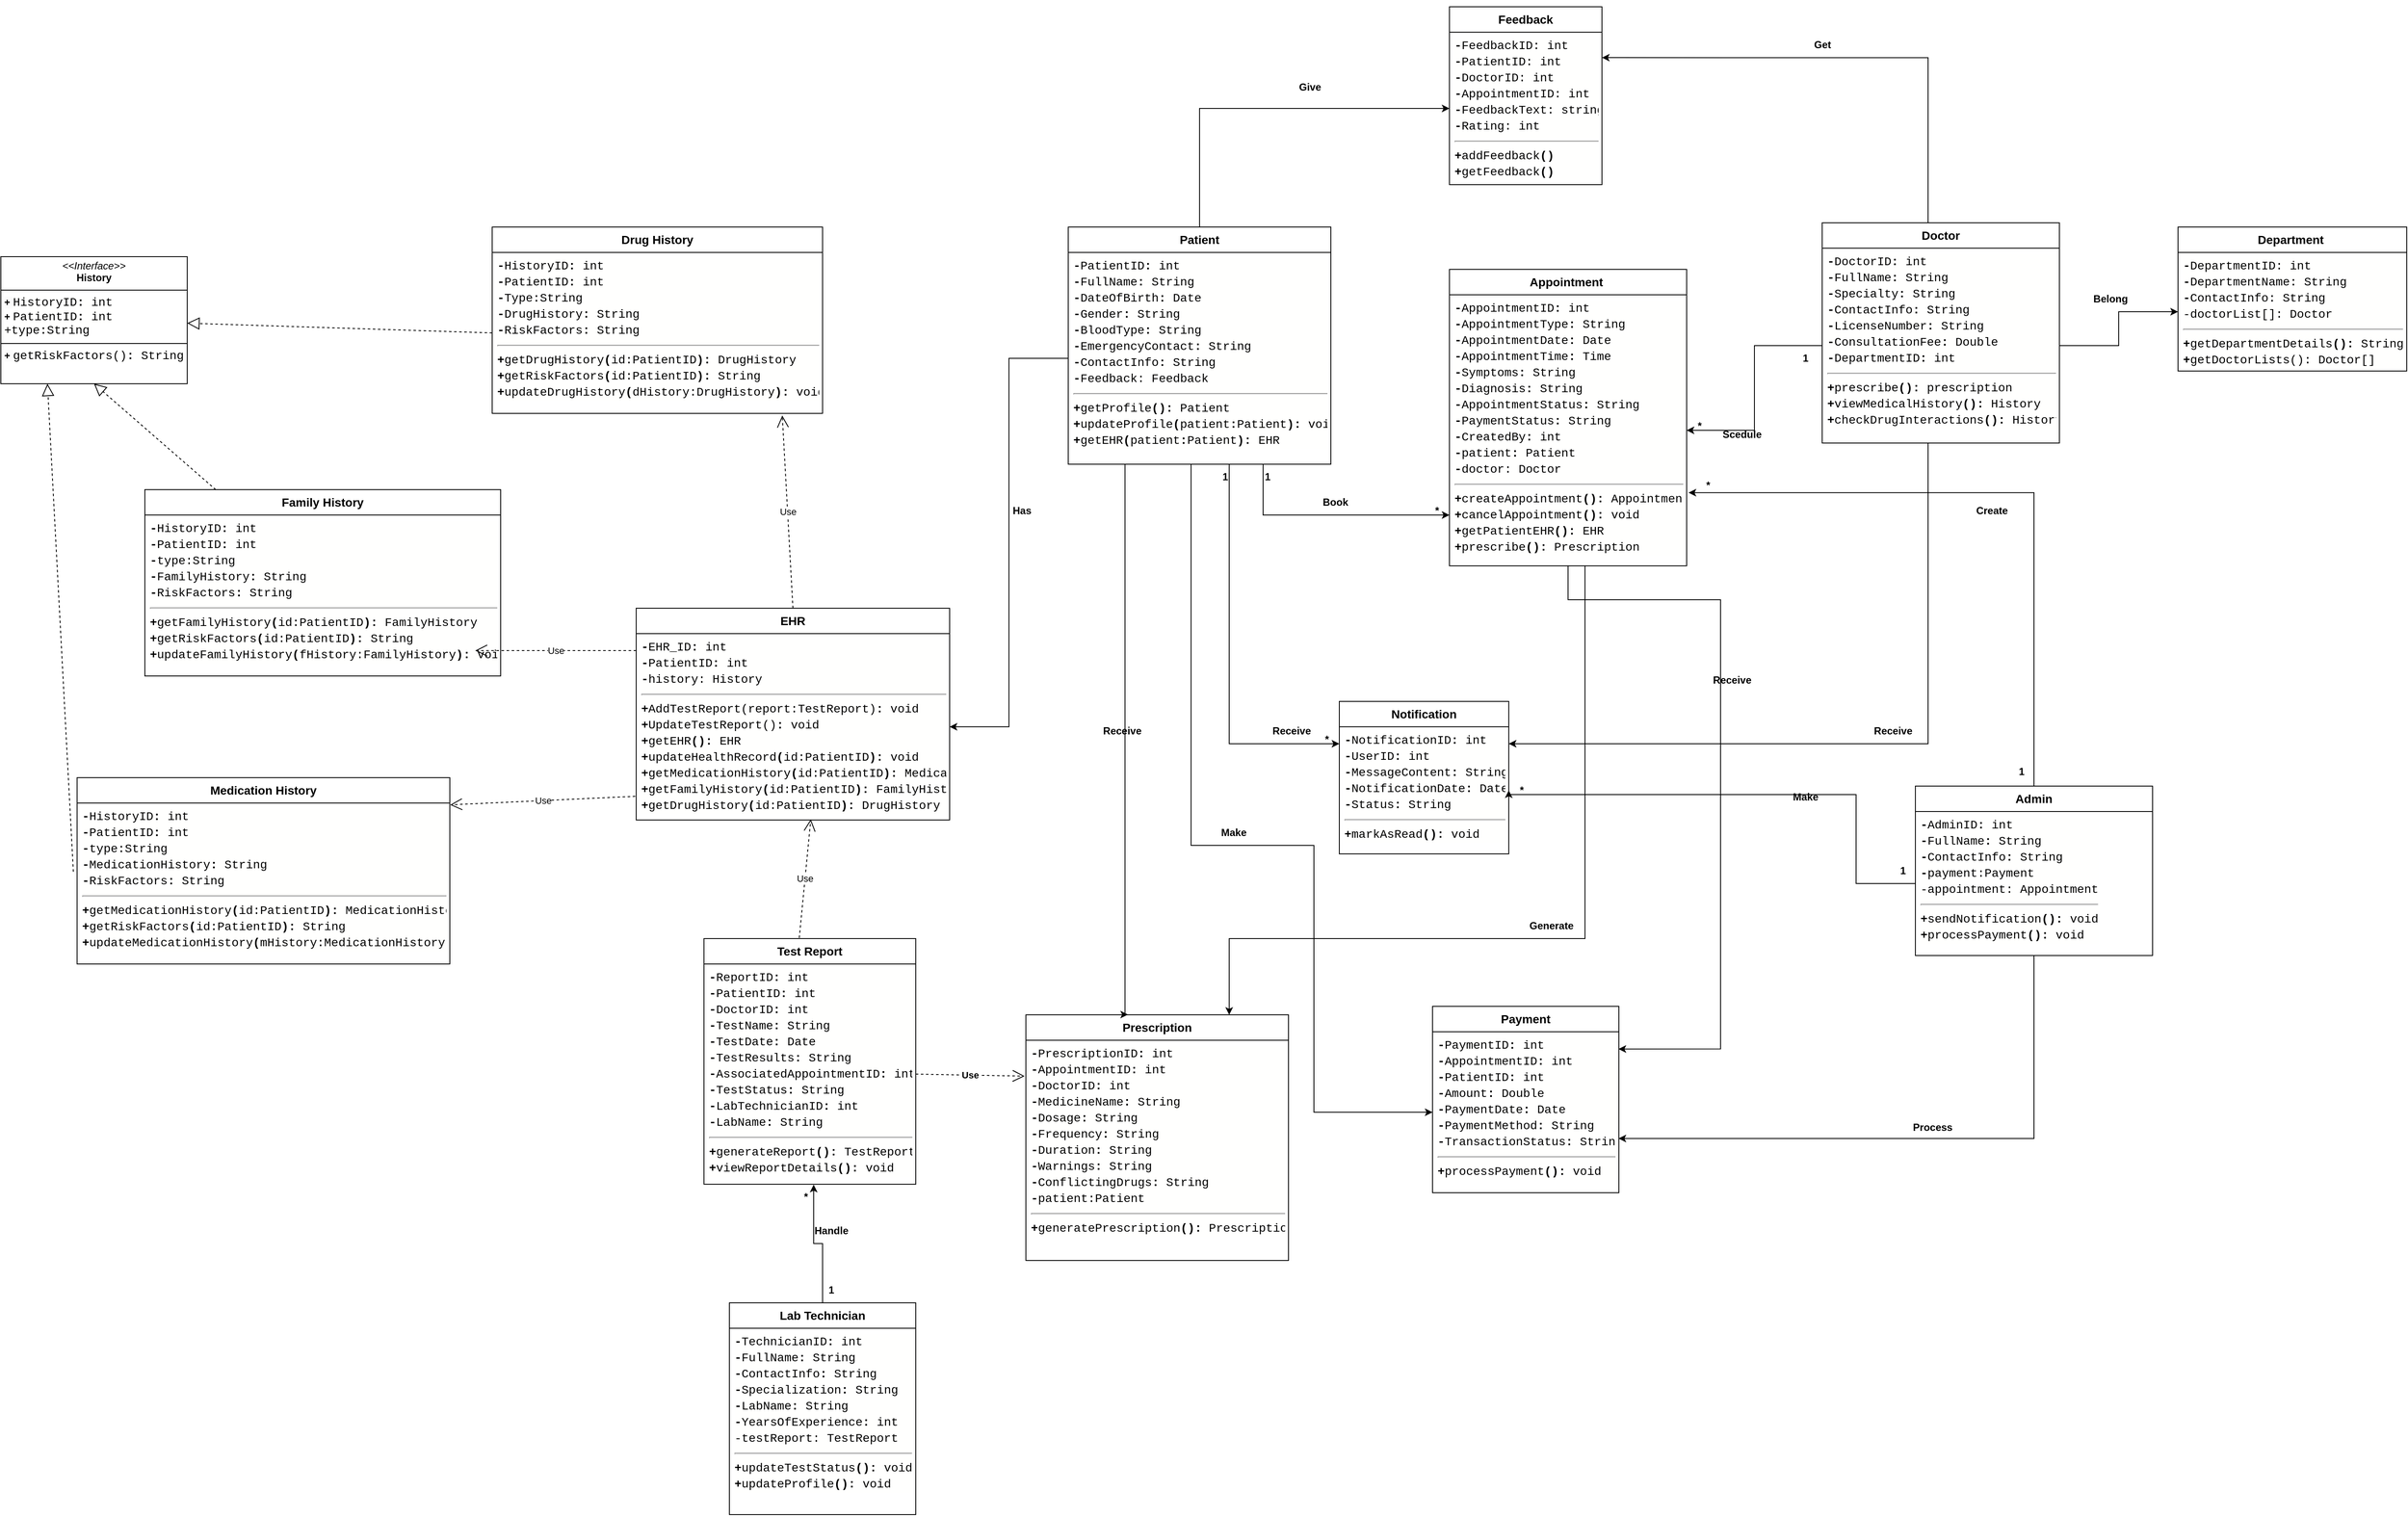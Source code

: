 <mxfile version="25.0.1">
  <diagram id="C5RBs43oDa-KdzZeNtuy" name="Page-1">
    <mxGraphModel dx="4350" dy="574" grid="1" gridSize="10" guides="1" tooltips="1" connect="1" arrows="1" fold="1" page="1" pageScale="1" pageWidth="3300" pageHeight="4681" math="0" shadow="0">
      <root>
        <mxCell id="WIyWlLk6GJQsqaUBKTNV-0" />
        <mxCell id="WIyWlLk6GJQsqaUBKTNV-1" parent="WIyWlLk6GJQsqaUBKTNV-0" />
        <mxCell id="3bDkZ6XuROaeYBq_H3r6-121" style="edgeStyle=orthogonalEdgeStyle;rounded=0;orthogonalLoop=1;jettySize=auto;html=1;" parent="WIyWlLk6GJQsqaUBKTNV-1" source="3bDkZ6XuROaeYBq_H3r6-7" target="3bDkZ6XuROaeYBq_H3r6-32" edge="1">
          <mxGeometry relative="1" as="geometry">
            <Array as="points">
              <mxPoint x="1645" y="1170" />
            </Array>
          </mxGeometry>
        </mxCell>
        <mxCell id="3bDkZ6XuROaeYBq_H3r6-7" value="&lt;h3&gt;Doctor&lt;/h3&gt;" style="swimlane;fontStyle=0;childLayout=stackLayout;horizontal=1;startSize=30;horizontalStack=0;resizeParent=1;resizeParentMax=0;resizeLast=0;collapsible=1;marginBottom=0;whiteSpace=wrap;html=1;" parent="WIyWlLk6GJQsqaUBKTNV-1" vertex="1">
          <mxGeometry x="1520" y="555" width="280" height="260" as="geometry" />
        </mxCell>
        <mxCell id="3bDkZ6XuROaeYBq_H3r6-10" value="&lt;div style=&quot;background-color: rgb(255, 255, 254); font-family: Consolas, &amp;quot;Courier New&amp;quot;, monospace; font-size: 14px; line-height: 19px; white-space: pre;&quot;&gt;&lt;div style=&quot;line-height: 19px;&quot;&gt;&lt;div style=&quot;line-height: 19px;&quot;&gt;&lt;div&gt;&lt;span style=&quot;font-weight: bold;&quot;&gt;-&lt;/span&gt;DoctorID&lt;span style=&quot;font-weight: bold;&quot;&gt;:&lt;/span&gt; int&lt;/div&gt;&lt;div&gt;&lt;span style=&quot;font-weight: bold;&quot;&gt;-&lt;/span&gt;FullName&lt;span style=&quot;font-weight: bold;&quot;&gt;:&lt;/span&gt; String&lt;/div&gt;&lt;div&gt;&lt;span style=&quot;font-weight: bold;&quot;&gt;-&lt;/span&gt;Specialty&lt;span style=&quot;font-weight: bold;&quot;&gt;:&lt;/span&gt; String&lt;/div&gt;&lt;div&gt;&lt;span style=&quot;font-weight: bold;&quot;&gt;-&lt;/span&gt;ContactInfo&lt;span style=&quot;font-weight: bold;&quot;&gt;:&lt;/span&gt; String&lt;/div&gt;&lt;div&gt;&lt;span style=&quot;font-weight: bold;&quot;&gt;-&lt;/span&gt;LicenseNumber&lt;span style=&quot;font-weight: bold;&quot;&gt;:&lt;/span&gt; String&lt;/div&gt;&lt;div&gt;&lt;span style=&quot;font-weight: bold;&quot;&gt;-&lt;/span&gt;ConsultationFee&lt;span style=&quot;font-weight: bold;&quot;&gt;:&lt;/span&gt; Double&lt;/div&gt;&lt;div&gt;&lt;span style=&quot;font-weight: bold;&quot;&gt;-&lt;/span&gt;DepartmentID&lt;span style=&quot;font-weight: bold;&quot;&gt;:&lt;/span&gt; int&lt;/div&gt;&lt;hr&gt;&lt;div&gt;&lt;span style=&quot;font-weight: bold;&quot;&gt;+&lt;/span&gt;prescribe&lt;span style=&quot;font-weight: bold;&quot;&gt;():&lt;/span&gt; prescription&lt;/div&gt;&lt;div&gt;&lt;span style=&quot;font-weight: bold;&quot;&gt;+&lt;/span&gt;viewMedicalHistory&lt;span style=&quot;font-weight: bold;&quot;&gt;():&lt;/span&gt; History&lt;/div&gt;&lt;div&gt;&lt;span style=&quot;font-weight: bold;&quot;&gt;+&lt;/span&gt;checkDrugInteractions&lt;span style=&quot;font-weight: bold;&quot;&gt;():&lt;/span&gt; History&lt;/div&gt;&lt;/div&gt;&lt;/div&gt;&lt;/div&gt;" style="text;strokeColor=none;fillColor=none;align=left;verticalAlign=top;spacingLeft=4;spacingRight=4;overflow=hidden;points=[[0,0.5],[1,0.5]];portConstraint=eastwest;rotatable=0;whiteSpace=wrap;html=1;" parent="3bDkZ6XuROaeYBq_H3r6-7" vertex="1">
          <mxGeometry y="30" width="280" height="230" as="geometry" />
        </mxCell>
        <mxCell id="3bDkZ6XuROaeYBq_H3r6-58" style="edgeStyle=orthogonalEdgeStyle;rounded=0;orthogonalLoop=1;jettySize=auto;html=1;" parent="WIyWlLk6GJQsqaUBKTNV-1" source="3bDkZ6XuROaeYBq_H3r6-19" target="3bDkZ6XuROaeYBq_H3r6-22" edge="1">
          <mxGeometry relative="1" as="geometry">
            <Array as="points">
              <mxPoint x="860" y="900" />
            </Array>
          </mxGeometry>
        </mxCell>
        <mxCell id="3bDkZ6XuROaeYBq_H3r6-73" style="edgeStyle=orthogonalEdgeStyle;rounded=0;orthogonalLoop=1;jettySize=auto;html=1;" parent="WIyWlLk6GJQsqaUBKTNV-1" source="3bDkZ6XuROaeYBq_H3r6-19" target="3bDkZ6XuROaeYBq_H3r6-32" edge="1">
          <mxGeometry relative="1" as="geometry">
            <Array as="points">
              <mxPoint x="820" y="1170" />
            </Array>
          </mxGeometry>
        </mxCell>
        <mxCell id="3bDkZ6XuROaeYBq_H3r6-77" style="edgeStyle=orthogonalEdgeStyle;rounded=0;orthogonalLoop=1;jettySize=auto;html=1;entryX=0;entryY=0.5;entryDx=0;entryDy=0;" parent="WIyWlLk6GJQsqaUBKTNV-1" source="3bDkZ6XuROaeYBq_H3r6-19" target="3bDkZ6XuROaeYBq_H3r6-43" edge="1">
          <mxGeometry relative="1" as="geometry">
            <Array as="points">
              <mxPoint x="775" y="1290" />
              <mxPoint x="920" y="1290" />
              <mxPoint x="920" y="1605" />
            </Array>
          </mxGeometry>
        </mxCell>
        <mxCell id="3bDkZ6XuROaeYBq_H3r6-129" style="edgeStyle=orthogonalEdgeStyle;rounded=0;orthogonalLoop=1;jettySize=auto;html=1;" parent="WIyWlLk6GJQsqaUBKTNV-1" source="3bDkZ6XuROaeYBq_H3r6-19" target="3bDkZ6XuROaeYBq_H3r6-34" edge="1">
          <mxGeometry relative="1" as="geometry" />
        </mxCell>
        <mxCell id="3bDkZ6XuROaeYBq_H3r6-19" value="&lt;h3&gt;Patient&lt;/h3&gt;" style="swimlane;fontStyle=0;childLayout=stackLayout;horizontal=1;startSize=30;horizontalStack=0;resizeParent=1;resizeParentMax=0;resizeLast=0;collapsible=1;marginBottom=0;whiteSpace=wrap;html=1;" parent="WIyWlLk6GJQsqaUBKTNV-1" vertex="1">
          <mxGeometry x="630" y="560" width="310" height="280" as="geometry" />
        </mxCell>
        <mxCell id="3bDkZ6XuROaeYBq_H3r6-20" value="&lt;div style=&quot;background-color: rgb(255, 255, 254); font-family: Consolas, &amp;quot;Courier New&amp;quot;, monospace; font-size: 14px; line-height: 19px; white-space: pre;&quot;&gt;&lt;div style=&quot;line-height: 19px;&quot;&gt;&lt;div style=&quot;line-height: 19px;&quot;&gt;&lt;div style=&quot;line-height: 19px;&quot;&gt;&lt;div&gt;&lt;span style=&quot;font-weight: bold;&quot;&gt;-&lt;/span&gt;PatientID&lt;span style=&quot;font-weight: bold;&quot;&gt;:&lt;/span&gt; int&lt;/div&gt;&lt;div&gt;&lt;span style=&quot;font-weight: bold;&quot;&gt;-&lt;/span&gt;FullName&lt;span style=&quot;font-weight: bold;&quot;&gt;:&lt;/span&gt; String&lt;/div&gt;&lt;div&gt;&lt;span style=&quot;font-weight: bold;&quot;&gt;-&lt;/span&gt;DateOfBirth&lt;span style=&quot;font-weight: bold;&quot;&gt;:&lt;/span&gt; Date&lt;/div&gt;&lt;div&gt;&lt;span style=&quot;font-weight: bold;&quot;&gt;-&lt;/span&gt;Gender&lt;span style=&quot;font-weight: bold;&quot;&gt;:&lt;/span&gt; String&lt;/div&gt;&lt;div&gt;&lt;span style=&quot;font-weight: bold;&quot;&gt;-&lt;/span&gt;BloodType&lt;span style=&quot;font-weight: bold;&quot;&gt;:&lt;/span&gt; String&lt;/div&gt;&lt;div&gt;&lt;span style=&quot;font-weight: bold;&quot;&gt;-&lt;/span&gt;EmergencyContact&lt;span style=&quot;font-weight: bold;&quot;&gt;:&lt;/span&gt; String&lt;/div&gt;&lt;div&gt;&lt;span style=&quot;font-weight: bold;&quot;&gt;-&lt;/span&gt;ContactInfo&lt;span style=&quot;font-weight: bold;&quot;&gt;:&lt;/span&gt; String&lt;/div&gt;&lt;div&gt;&lt;b&gt;-&lt;/b&gt;Feedback: Feedback&lt;/div&gt;&lt;hr&gt;&lt;div&gt;&lt;span style=&quot;font-weight: bold;&quot;&gt;+&lt;/span&gt;getProfile&lt;span style=&quot;font-weight: bold;&quot;&gt;():&lt;/span&gt; Patient&lt;/div&gt;&lt;div&gt;&lt;span style=&quot;font-weight: bold;&quot;&gt;+&lt;/span&gt;updateProfile&lt;span style=&quot;font-weight: bold;&quot;&gt;(&lt;/span&gt;patient&lt;span style=&quot;font-weight: bold;&quot;&gt;:&lt;/span&gt;Patient&lt;span style=&quot;font-weight: bold;&quot;&gt;):&lt;/span&gt; void&lt;/div&gt;&lt;div&gt;&lt;span style=&quot;font-weight: bold;&quot;&gt;+&lt;/span&gt;getEHR&lt;span style=&quot;font-weight: bold;&quot;&gt;(&lt;/span&gt;patient&lt;span style=&quot;font-weight: bold;&quot;&gt;:&lt;/span&gt;Patient&lt;span style=&quot;font-weight: bold;&quot;&gt;):&lt;/span&gt; EHR&lt;/div&gt;&lt;/div&gt;&lt;/div&gt;&lt;/div&gt;&lt;/div&gt;" style="text;strokeColor=none;fillColor=none;align=left;verticalAlign=top;spacingLeft=4;spacingRight=4;overflow=hidden;points=[[0,0.5],[1,0.5]];portConstraint=eastwest;rotatable=0;whiteSpace=wrap;html=1;" parent="3bDkZ6XuROaeYBq_H3r6-19" vertex="1">
          <mxGeometry y="30" width="310" height="250" as="geometry" />
        </mxCell>
        <mxCell id="3bDkZ6XuROaeYBq_H3r6-131" style="edgeStyle=orthogonalEdgeStyle;rounded=0;orthogonalLoop=1;jettySize=auto;html=1;" parent="WIyWlLk6GJQsqaUBKTNV-1" source="3bDkZ6XuROaeYBq_H3r6-21" target="3bDkZ6XuROaeYBq_H3r6-23" edge="1">
          <mxGeometry relative="1" as="geometry">
            <Array as="points">
              <mxPoint x="1240" y="1400" />
              <mxPoint x="820" y="1400" />
            </Array>
          </mxGeometry>
        </mxCell>
        <mxCell id="3bDkZ6XuROaeYBq_H3r6-135" style="edgeStyle=orthogonalEdgeStyle;rounded=0;orthogonalLoop=1;jettySize=auto;html=1;entryX=0.998;entryY=0.107;entryDx=0;entryDy=0;entryPerimeter=0;" parent="WIyWlLk6GJQsqaUBKTNV-1" source="3bDkZ6XuROaeYBq_H3r6-21" target="3bDkZ6XuROaeYBq_H3r6-43" edge="1">
          <mxGeometry relative="1" as="geometry">
            <mxPoint x="1300" y="1520" as="targetPoint" />
            <Array as="points">
              <mxPoint x="1400" y="1000" />
              <mxPoint x="1400" y="1530" />
            </Array>
          </mxGeometry>
        </mxCell>
        <mxCell id="3bDkZ6XuROaeYBq_H3r6-21" value="&lt;h3&gt;Appointment&amp;nbsp;&lt;/h3&gt;" style="swimlane;fontStyle=0;childLayout=stackLayout;horizontal=1;startSize=30;horizontalStack=0;resizeParent=1;resizeParentMax=0;resizeLast=0;collapsible=1;marginBottom=0;whiteSpace=wrap;html=1;" parent="WIyWlLk6GJQsqaUBKTNV-1" vertex="1">
          <mxGeometry x="1080" y="610" width="280" height="350" as="geometry" />
        </mxCell>
        <mxCell id="3bDkZ6XuROaeYBq_H3r6-22" value="&lt;div style=&quot;background-color: rgb(255, 255, 254); font-family: Consolas, &amp;quot;Courier New&amp;quot;, monospace; font-size: 14px; line-height: 19px; white-space: pre;&quot;&gt;&lt;div style=&quot;line-height: 19px;&quot;&gt;&lt;div style=&quot;line-height: 19px;&quot;&gt;&lt;div style=&quot;line-height: 19px;&quot;&gt;&lt;div&gt;&lt;span style=&quot;font-weight: bold;&quot;&gt;-&lt;/span&gt;AppointmentID&lt;span style=&quot;font-weight: bold;&quot;&gt;:&lt;/span&gt; int&lt;/div&gt;&lt;div&gt;&lt;span style=&quot;font-weight: bold;&quot;&gt;-&lt;/span&gt;AppointmentType&lt;span style=&quot;font-weight: bold;&quot;&gt;:&lt;/span&gt; String&lt;/div&gt;&lt;div&gt;&lt;span style=&quot;font-weight: bold;&quot;&gt;-&lt;/span&gt;AppointmentDate&lt;span style=&quot;font-weight: bold;&quot;&gt;:&lt;/span&gt; Date&lt;/div&gt;&lt;div&gt;&lt;span style=&quot;font-weight: bold;&quot;&gt;-&lt;/span&gt;AppointmentTime&lt;span style=&quot;font-weight: bold;&quot;&gt;:&lt;/span&gt; Time&lt;/div&gt;&lt;div&gt;&lt;span style=&quot;font-weight: bold;&quot;&gt;-&lt;/span&gt;Symptoms&lt;span style=&quot;font-weight: bold;&quot;&gt;:&lt;/span&gt; String&lt;/div&gt;&lt;div&gt;&lt;span style=&quot;font-weight: bold;&quot;&gt;-&lt;/span&gt;Diagnosis&lt;span style=&quot;font-weight: bold;&quot;&gt;:&lt;/span&gt; String&lt;/div&gt;&lt;div&gt;&lt;span style=&quot;font-weight: bold;&quot;&gt;-&lt;/span&gt;AppointmentStatus&lt;span style=&quot;font-weight: bold;&quot;&gt;:&lt;/span&gt; String&lt;/div&gt;&lt;div&gt;&lt;span style=&quot;font-weight: bold;&quot;&gt;-&lt;/span&gt;PaymentStatus&lt;span style=&quot;font-weight: bold;&quot;&gt;:&lt;/span&gt; String&lt;/div&gt;&lt;div&gt;&lt;span style=&quot;font-weight: bold;&quot;&gt;-&lt;/span&gt;CreatedBy&lt;span style=&quot;font-weight: bold;&quot;&gt;:&lt;/span&gt; int&lt;/div&gt;&lt;div&gt;&lt;span style=&quot;font-weight: bold;&quot;&gt;-&lt;/span&gt;patient&lt;span style=&quot;font-weight: bold;&quot;&gt;: &lt;/span&gt;Patient&lt;/div&gt;&lt;div&gt;&lt;b&gt;-&lt;/b&gt;doctor: Doctor&lt;/div&gt;&lt;hr&gt;&lt;div&gt;&lt;span style=&quot;font-weight: bold;&quot;&gt;+&lt;/span&gt;createAppointment&lt;span style=&quot;font-weight: bold;&quot;&gt;():&lt;/span&gt; Appointment&lt;/div&gt;&lt;div&gt;&lt;span style=&quot;font-weight: bold;&quot;&gt;+&lt;/span&gt;cancelAppointment&lt;span style=&quot;font-weight: bold;&quot;&gt;():&lt;/span&gt; void&lt;/div&gt;&lt;div&gt;&lt;span style=&quot;font-weight: bold;&quot;&gt;+&lt;/span&gt;getPatientEHR&lt;span style=&quot;font-weight: bold;&quot;&gt;():&lt;/span&gt; EHR&lt;/div&gt;&lt;div&gt;&lt;span style=&quot;font-weight: bold;&quot;&gt;+&lt;/span&gt;prescribe&lt;span style=&quot;font-weight: bold;&quot;&gt;():&lt;/span&gt; Prescription &lt;/div&gt;&lt;/div&gt;&lt;/div&gt;&lt;/div&gt;&lt;/div&gt;" style="text;strokeColor=none;fillColor=none;align=left;verticalAlign=top;spacingLeft=4;spacingRight=4;overflow=hidden;points=[[0,0.5],[1,0.5]];portConstraint=eastwest;rotatable=0;whiteSpace=wrap;html=1;" parent="3bDkZ6XuROaeYBq_H3r6-21" vertex="1">
          <mxGeometry y="30" width="280" height="320" as="geometry" />
        </mxCell>
        <mxCell id="3bDkZ6XuROaeYBq_H3r6-23" value="&lt;h3&gt;&lt;b&gt;Prescription&lt;/b&gt;&lt;/h3&gt;" style="swimlane;fontStyle=0;childLayout=stackLayout;horizontal=1;startSize=30;horizontalStack=0;resizeParent=1;resizeParentMax=0;resizeLast=0;collapsible=1;marginBottom=0;whiteSpace=wrap;html=1;" parent="WIyWlLk6GJQsqaUBKTNV-1" vertex="1">
          <mxGeometry x="580" y="1490" width="310" height="290" as="geometry" />
        </mxCell>
        <mxCell id="3bDkZ6XuROaeYBq_H3r6-24" value="&lt;div style=&quot;background-color: rgb(255, 255, 254); font-family: Consolas, &amp;quot;Courier New&amp;quot;, monospace; font-size: 14px; line-height: 19px; white-space: pre;&quot;&gt;&lt;div style=&quot;line-height: 19px;&quot;&gt;&lt;div style=&quot;line-height: 19px;&quot;&gt;&lt;div style=&quot;line-height: 19px;&quot;&gt;&lt;div&gt;&lt;span style=&quot;font-weight: bold;&quot;&gt;-&lt;/span&gt;PrescriptionID&lt;span style=&quot;font-weight: bold;&quot;&gt;:&lt;/span&gt; int&lt;/div&gt;&lt;div&gt;&lt;span style=&quot;font-weight: bold;&quot;&gt;-&lt;/span&gt;AppointmentID&lt;span style=&quot;font-weight: bold;&quot;&gt;:&lt;/span&gt; int&lt;/div&gt;&lt;div&gt;&lt;span style=&quot;font-weight: bold;&quot;&gt;-&lt;/span&gt;DoctorID&lt;span style=&quot;font-weight: bold;&quot;&gt;:&lt;/span&gt; int&lt;/div&gt;&lt;div&gt;&lt;span style=&quot;font-weight: bold;&quot;&gt;-&lt;/span&gt;MedicineName&lt;span style=&quot;font-weight: bold;&quot;&gt;:&lt;/span&gt; String&lt;/div&gt;&lt;div&gt;&lt;span style=&quot;font-weight: bold;&quot;&gt;-&lt;/span&gt;Dosage&lt;span style=&quot;font-weight: bold;&quot;&gt;:&lt;/span&gt; String&lt;/div&gt;&lt;div&gt;&lt;span style=&quot;font-weight: bold;&quot;&gt;-&lt;/span&gt;Frequency&lt;span style=&quot;font-weight: bold;&quot;&gt;:&lt;/span&gt; String&lt;/div&gt;&lt;div&gt;&lt;span style=&quot;font-weight: bold;&quot;&gt;-&lt;/span&gt;Duration&lt;span style=&quot;font-weight: bold;&quot;&gt;:&lt;/span&gt; String&lt;/div&gt;&lt;div&gt;&lt;span style=&quot;font-weight: bold;&quot;&gt;-&lt;/span&gt;Warnings&lt;span style=&quot;font-weight: bold;&quot;&gt;:&lt;/span&gt; String&lt;/div&gt;&lt;div&gt;&lt;span style=&quot;font-weight: bold;&quot;&gt;-&lt;/span&gt;ConflictingDrugs&lt;span style=&quot;font-weight: bold;&quot;&gt;:&lt;/span&gt; String&lt;/div&gt;&lt;div&gt;&lt;b&gt;-&lt;/b&gt;patient:Patient&lt;/div&gt;&lt;hr&gt;&lt;div&gt;&lt;span style=&quot;font-weight: bold;&quot;&gt;+&lt;/span&gt;generatePrescription&lt;span style=&quot;font-weight: bold;&quot;&gt;():&lt;/span&gt; Prescription&lt;/div&gt;&lt;/div&gt;&lt;/div&gt;&lt;/div&gt;&lt;/div&gt;" style="text;strokeColor=none;fillColor=none;align=left;verticalAlign=top;spacingLeft=4;spacingRight=4;overflow=hidden;points=[[0,0.5],[1,0.5]];portConstraint=eastwest;rotatable=0;whiteSpace=wrap;html=1;" parent="3bDkZ6XuROaeYBq_H3r6-23" vertex="1">
          <mxGeometry y="30" width="310" height="260" as="geometry" />
        </mxCell>
        <mxCell id="3bDkZ6XuROaeYBq_H3r6-27" value="&lt;h3&gt;Lab Technician&lt;/h3&gt;" style="swimlane;fontStyle=0;childLayout=stackLayout;horizontal=1;startSize=30;horizontalStack=0;resizeParent=1;resizeParentMax=0;resizeLast=0;collapsible=1;marginBottom=0;whiteSpace=wrap;html=1;" parent="WIyWlLk6GJQsqaUBKTNV-1" vertex="1">
          <mxGeometry x="230" y="1830" width="220" height="250" as="geometry" />
        </mxCell>
        <mxCell id="3bDkZ6XuROaeYBq_H3r6-28" value="&lt;div style=&quot;background-color: rgb(255, 255, 254); font-family: Consolas, &amp;quot;Courier New&amp;quot;, monospace; font-size: 14px; line-height: 19px; white-space: pre;&quot;&gt;&lt;div style=&quot;line-height: 19px;&quot;&gt;&lt;div style=&quot;line-height: 19px;&quot;&gt;&lt;div style=&quot;line-height: 19px;&quot;&gt;&lt;div style=&quot;line-height: 19px;&quot;&gt;&lt;div&gt;&lt;span style=&quot;font-weight: bold;&quot;&gt;-&lt;/span&gt;TechnicianID&lt;span style=&quot;font-weight: bold;&quot;&gt;:&lt;/span&gt; int&lt;/div&gt;&lt;div&gt;&lt;span style=&quot;font-weight: bold;&quot;&gt;-&lt;/span&gt;FullName&lt;span style=&quot;font-weight: bold;&quot;&gt;:&lt;/span&gt; String&lt;/div&gt;&lt;div&gt;&lt;span style=&quot;font-weight: bold;&quot;&gt;-&lt;/span&gt;ContactInfo&lt;span style=&quot;font-weight: bold;&quot;&gt;:&lt;/span&gt; String&lt;/div&gt;&lt;div&gt;&lt;span style=&quot;font-weight: bold;&quot;&gt;-&lt;/span&gt;Specialization&lt;span style=&quot;font-weight: bold;&quot;&gt;:&lt;/span&gt; String&lt;/div&gt;&lt;div&gt;&lt;span style=&quot;font-weight: bold;&quot;&gt;-&lt;/span&gt;LabName&lt;span style=&quot;font-weight: bold;&quot;&gt;:&lt;/span&gt; String&lt;/div&gt;&lt;div&gt;&lt;span style=&quot;font-weight: bold;&quot;&gt;-&lt;/span&gt;YearsOfExperience&lt;span style=&quot;font-weight: bold;&quot;&gt;:&lt;/span&gt; int&lt;/div&gt;&lt;div&gt;-testReport: TestReport&lt;/div&gt;&lt;hr&gt;&lt;div&gt;&lt;span style=&quot;font-weight: bold;&quot;&gt;+&lt;/span&gt;updateTestStatus&lt;span style=&quot;font-weight: bold;&quot;&gt;():&lt;/span&gt; void&lt;/div&gt;&lt;div&gt;&lt;span style=&quot;font-weight: bold;&quot;&gt;+&lt;/span&gt;updateProfile&lt;span style=&quot;font-weight: bold;&quot;&gt;():&lt;/span&gt; void&lt;/div&gt;&lt;/div&gt;&lt;/div&gt;&lt;/div&gt;&lt;/div&gt;&lt;/div&gt;" style="text;strokeColor=none;fillColor=none;align=left;verticalAlign=top;spacingLeft=4;spacingRight=4;overflow=hidden;points=[[0,0.5],[1,0.5]];portConstraint=eastwest;rotatable=0;whiteSpace=wrap;html=1;" parent="3bDkZ6XuROaeYBq_H3r6-27" vertex="1">
          <mxGeometry y="30" width="220" height="220" as="geometry" />
        </mxCell>
        <mxCell id="3bDkZ6XuROaeYBq_H3r6-29" value="&lt;h3&gt;&lt;b&gt;Test Report&lt;/b&gt;&lt;/h3&gt;" style="swimlane;fontStyle=0;childLayout=stackLayout;horizontal=1;startSize=30;horizontalStack=0;resizeParent=1;resizeParentMax=0;resizeLast=0;collapsible=1;marginBottom=0;whiteSpace=wrap;html=1;" parent="WIyWlLk6GJQsqaUBKTNV-1" vertex="1">
          <mxGeometry x="200" y="1400" width="250" height="290" as="geometry" />
        </mxCell>
        <mxCell id="3bDkZ6XuROaeYBq_H3r6-30" value="&lt;div style=&quot;background-color: rgb(255, 255, 254); font-family: Consolas, &amp;quot;Courier New&amp;quot;, monospace; font-size: 14px; line-height: 19px; white-space: pre;&quot;&gt;&lt;div style=&quot;line-height: 19px;&quot;&gt;&lt;div style=&quot;line-height: 19px;&quot;&gt;&lt;div style=&quot;line-height: 19px;&quot;&gt;&lt;div style=&quot;line-height: 19px;&quot;&gt;&lt;div&gt;&lt;span style=&quot;font-weight: bold;&quot;&gt;-&lt;/span&gt;ReportID&lt;span style=&quot;font-weight: bold;&quot;&gt;:&lt;/span&gt; int&lt;/div&gt;&lt;div&gt;&lt;span style=&quot;font-weight: bold;&quot;&gt;-&lt;/span&gt;PatientID&lt;span style=&quot;font-weight: bold;&quot;&gt;:&lt;/span&gt; int&lt;/div&gt;&lt;div&gt;&lt;span style=&quot;font-weight: bold;&quot;&gt;-&lt;/span&gt;DoctorID&lt;span style=&quot;font-weight: bold;&quot;&gt;:&lt;/span&gt; int&lt;/div&gt;&lt;div&gt;&lt;span style=&quot;font-weight: bold;&quot;&gt;-&lt;/span&gt;TestName&lt;span style=&quot;font-weight: bold;&quot;&gt;:&lt;/span&gt; String&lt;/div&gt;&lt;div&gt;&lt;span style=&quot;font-weight: bold;&quot;&gt;-&lt;/span&gt;TestDate&lt;span style=&quot;font-weight: bold;&quot;&gt;:&lt;/span&gt; Date&lt;/div&gt;&lt;div&gt;&lt;span style=&quot;font-weight: bold;&quot;&gt;-&lt;/span&gt;TestResults&lt;span style=&quot;font-weight: bold;&quot;&gt;:&lt;/span&gt; String&lt;/div&gt;&lt;div&gt;&lt;span style=&quot;font-weight: bold;&quot;&gt;-&lt;/span&gt;AssociatedAppointmentID&lt;span style=&quot;font-weight: bold;&quot;&gt;:&lt;/span&gt; int&lt;/div&gt;&lt;div&gt;&lt;span style=&quot;font-weight: bold;&quot;&gt;-&lt;/span&gt;TestStatus&lt;span style=&quot;font-weight: bold;&quot;&gt;:&lt;/span&gt; String&lt;/div&gt;&lt;div&gt;&lt;span style=&quot;font-weight: bold;&quot;&gt;-&lt;/span&gt;LabTechnicianID&lt;span style=&quot;font-weight: bold;&quot;&gt;:&lt;/span&gt; int&lt;/div&gt;&lt;div&gt;&lt;span style=&quot;font-weight: bold;&quot;&gt;-&lt;/span&gt;LabName&lt;span style=&quot;font-weight: bold;&quot;&gt;:&lt;/span&gt; String&lt;/div&gt;&lt;hr&gt;&lt;div&gt;&lt;span style=&quot;font-weight: bold;&quot;&gt;+&lt;/span&gt;generateReport&lt;span style=&quot;font-weight: bold;&quot;&gt;():&lt;/span&gt; TestReport&lt;/div&gt;&lt;div&gt;&lt;span style=&quot;font-weight: bold;&quot;&gt;+&lt;/span&gt;viewReportDetails&lt;span style=&quot;font-weight: bold;&quot;&gt;():&lt;/span&gt; void&lt;/div&gt;&lt;/div&gt;&lt;/div&gt;&lt;/div&gt;&lt;/div&gt;&lt;/div&gt;" style="text;strokeColor=none;fillColor=none;align=left;verticalAlign=top;spacingLeft=4;spacingRight=4;overflow=hidden;points=[[0,0.5],[1,0.5]];portConstraint=eastwest;rotatable=0;whiteSpace=wrap;html=1;" parent="3bDkZ6XuROaeYBq_H3r6-29" vertex="1">
          <mxGeometry y="30" width="250" height="260" as="geometry" />
        </mxCell>
        <mxCell id="3bDkZ6XuROaeYBq_H3r6-31" value="&lt;h3&gt;Notification&lt;/h3&gt;" style="swimlane;fontStyle=0;childLayout=stackLayout;horizontal=1;startSize=30;horizontalStack=0;resizeParent=1;resizeParentMax=0;resizeLast=0;collapsible=1;marginBottom=0;whiteSpace=wrap;html=1;" parent="WIyWlLk6GJQsqaUBKTNV-1" vertex="1">
          <mxGeometry x="950" y="1120" width="200" height="180" as="geometry" />
        </mxCell>
        <mxCell id="3bDkZ6XuROaeYBq_H3r6-32" value="&lt;div style=&quot;background-color: rgb(255, 255, 254); font-family: Consolas, &amp;quot;Courier New&amp;quot;, monospace; font-size: 14px; line-height: 19px; white-space: pre;&quot;&gt;&lt;div style=&quot;line-height: 19px;&quot;&gt;&lt;div style=&quot;line-height: 19px;&quot;&gt;&lt;div&gt;&lt;span style=&quot;font-weight: bold;&quot;&gt;-&lt;/span&gt;NotificationID&lt;span style=&quot;font-weight: bold;&quot;&gt;:&lt;/span&gt; int&lt;/div&gt;&lt;div&gt;&lt;span style=&quot;font-weight: bold;&quot;&gt;-&lt;/span&gt;UserID&lt;span style=&quot;font-weight: bold;&quot;&gt;:&lt;/span&gt; int&lt;/div&gt;&lt;div&gt;&lt;span style=&quot;font-weight: bold;&quot;&gt;-&lt;/span&gt;MessageContent&lt;span style=&quot;font-weight: bold;&quot;&gt;:&lt;/span&gt; String&lt;/div&gt;&lt;div&gt;&lt;span style=&quot;font-weight: bold;&quot;&gt;-&lt;/span&gt;NotificationDate&lt;span style=&quot;font-weight: bold;&quot;&gt;:&lt;/span&gt; Date&lt;/div&gt;&lt;div&gt;&lt;span style=&quot;font-weight: bold;&quot;&gt;-&lt;/span&gt;Status&lt;span style=&quot;font-weight: bold;&quot;&gt;:&lt;/span&gt; String&lt;/div&gt;&lt;hr&gt;&lt;div&gt;&lt;span style=&quot;font-weight: bold;&quot;&gt;+&lt;/span&gt;markAsRead&lt;span style=&quot;font-weight: bold;&quot;&gt;():&lt;/span&gt; void&lt;/div&gt;&lt;/div&gt;&lt;/div&gt;&lt;/div&gt;" style="text;strokeColor=none;fillColor=none;align=left;verticalAlign=top;spacingLeft=4;spacingRight=4;overflow=hidden;points=[[0,0.5],[1,0.5]];portConstraint=eastwest;rotatable=0;whiteSpace=wrap;html=1;" parent="3bDkZ6XuROaeYBq_H3r6-31" vertex="1">
          <mxGeometry y="30" width="200" height="150" as="geometry" />
        </mxCell>
        <mxCell id="3bDkZ6XuROaeYBq_H3r6-33" value="&lt;h3&gt;Feedback&lt;/h3&gt;" style="swimlane;fontStyle=0;childLayout=stackLayout;horizontal=1;startSize=30;horizontalStack=0;resizeParent=1;resizeParentMax=0;resizeLast=0;collapsible=1;marginBottom=0;whiteSpace=wrap;html=1;" parent="WIyWlLk6GJQsqaUBKTNV-1" vertex="1">
          <mxGeometry x="1080" y="300" width="180" height="210" as="geometry" />
        </mxCell>
        <mxCell id="3bDkZ6XuROaeYBq_H3r6-34" value="&lt;div style=&quot;background-color: rgb(255, 255, 254); font-family: Consolas, &amp;quot;Courier New&amp;quot;, monospace; font-size: 14px; line-height: 19px; white-space: pre;&quot;&gt;&lt;div style=&quot;line-height: 19px;&quot;&gt;&lt;div style=&quot;line-height: 19px;&quot;&gt;&lt;div&gt;&lt;span style=&quot;font-weight: bold;&quot;&gt;-&lt;/span&gt;FeedbackID: int&lt;/div&gt;&lt;div&gt;&lt;span style=&quot;font-weight: bold;&quot;&gt;-&lt;/span&gt;PatientID: int&lt;/div&gt;&lt;div&gt;&lt;span style=&quot;font-weight: bold;&quot;&gt;-&lt;/span&gt;DoctorID: int&lt;/div&gt;&lt;div&gt;&lt;span style=&quot;font-weight: bold;&quot;&gt;-&lt;/span&gt;AppointmentID: int&lt;/div&gt;&lt;div&gt;&lt;span style=&quot;font-weight: bold;&quot;&gt;-&lt;/span&gt;FeedbackText: string&lt;/div&gt;&lt;div&gt;&lt;span style=&quot;font-weight: bold;&quot;&gt;-&lt;/span&gt;Rating: int&lt;/div&gt;&lt;hr&gt;&lt;div&gt;&lt;span style=&quot;font-weight: bold;&quot;&gt;+&lt;/span&gt;addFeedback&lt;span style=&quot;font-weight: bold;&quot;&gt;()&lt;/span&gt;&lt;/div&gt;&lt;div&gt;&lt;span style=&quot;font-weight: bold;&quot;&gt;+&lt;/span&gt;getFeedback&lt;span style=&quot;font-weight: bold;&quot;&gt;()&lt;/span&gt;&lt;/div&gt;&lt;/div&gt;&lt;/div&gt;&lt;/div&gt;" style="text;strokeColor=none;fillColor=none;align=left;verticalAlign=top;spacingLeft=4;spacingRight=4;overflow=hidden;points=[[0,0.5],[1,0.5]];portConstraint=eastwest;rotatable=0;whiteSpace=wrap;html=1;" parent="3bDkZ6XuROaeYBq_H3r6-33" vertex="1">
          <mxGeometry y="30" width="180" height="180" as="geometry" />
        </mxCell>
        <mxCell id="3bDkZ6XuROaeYBq_H3r6-35" value="&lt;h3&gt;EHR&lt;/h3&gt;" style="swimlane;fontStyle=0;childLayout=stackLayout;horizontal=1;startSize=30;horizontalStack=0;resizeParent=1;resizeParentMax=0;resizeLast=0;collapsible=1;marginBottom=0;whiteSpace=wrap;html=1;" parent="WIyWlLk6GJQsqaUBKTNV-1" vertex="1">
          <mxGeometry x="120" y="1010" width="370" height="250" as="geometry" />
        </mxCell>
        <mxCell id="3bDkZ6XuROaeYBq_H3r6-36" value="&lt;div style=&quot;background-color: rgb(255, 255, 254); font-family: Consolas, &amp;quot;Courier New&amp;quot;, monospace; font-size: 14px; line-height: 19px; white-space: pre;&quot;&gt;&lt;div style=&quot;line-height: 19px;&quot;&gt;&lt;div style=&quot;line-height: 19px;&quot;&gt;&lt;div&gt;&lt;span style=&quot;font-weight: bold;&quot;&gt;-&lt;/span&gt;EHR_ID&lt;span style=&quot;font-weight: bold;&quot;&gt;:&lt;/span&gt; int&lt;/div&gt;&lt;div&gt;&lt;span style=&quot;font-weight: bold;&quot;&gt;-&lt;/span&gt;PatientID&lt;span style=&quot;font-weight: bold;&quot;&gt;:&lt;/span&gt; int&lt;/div&gt;&lt;div&gt;&lt;span style=&quot;font-weight: bold;&quot;&gt;-&lt;/span&gt;history: History&lt;/div&gt;&lt;hr&gt;&lt;div&gt;&lt;span style=&quot;font-weight: 700;&quot;&gt;+&lt;/span&gt;AddTestReport(report:TestReport)&lt;span style=&quot;font-weight: bold;&quot;&gt;:&lt;/span&gt; void&lt;/div&gt;&lt;div&gt;&lt;span style=&quot;font-weight: 700;&quot;&gt;+&lt;/span&gt;UpdateTestReport()&lt;span style=&quot;font-weight: bold;&quot;&gt;:&lt;/span&gt; void&lt;/div&gt;&lt;div&gt;&lt;span style=&quot;font-weight: bold;&quot;&gt;+&lt;/span&gt;getEHR&lt;span style=&quot;font-weight: bold;&quot;&gt;():&lt;/span&gt; EHR&lt;/div&gt;&lt;div&gt;&lt;span style=&quot;font-weight: bold;&quot;&gt;+&lt;/span&gt;updateHealthRecord&lt;span style=&quot;font-weight: bold;&quot;&gt;(&lt;/span&gt;id:PatientID&lt;span style=&quot;font-weight: bold;&quot;&gt;):&lt;/span&gt; void&lt;/div&gt;&lt;div&gt;&lt;div&gt;&lt;span style=&quot;font-weight: bold;&quot;&gt;+&lt;/span&gt;getMedicationHistory&lt;span style=&quot;font-weight: bold;&quot;&gt;(&lt;/span&gt;id:PatientID&lt;span style=&quot;font-weight: bold;&quot;&gt;):&lt;/span&gt; MedicationHistory&lt;/div&gt;&lt;/div&gt;&lt;div&gt;&lt;div&gt;&lt;span style=&quot;font-weight: bold;&quot;&gt;+&lt;/span&gt;getFamilyHistory&lt;span style=&quot;font-weight: bold;&quot;&gt;(&lt;/span&gt;id:PatientID&lt;span style=&quot;font-weight: bold;&quot;&gt;):&lt;/span&gt; FamilyHistory&lt;/div&gt;&lt;/div&gt;&lt;div&gt;&lt;div&gt;&lt;span style=&quot;font-weight: bold;&quot;&gt;+&lt;/span&gt;getDrugHistory&lt;span style=&quot;font-weight: bold;&quot;&gt;(&lt;/span&gt;id:PatientID&lt;span style=&quot;font-weight: bold;&quot;&gt;):&lt;/span&gt; DrugHistory&lt;/div&gt;&lt;/div&gt;&lt;/div&gt;&lt;/div&gt;&lt;/div&gt;" style="text;strokeColor=none;fillColor=none;align=left;verticalAlign=top;spacingLeft=4;spacingRight=4;overflow=hidden;points=[[0,0.5],[1,0.5]];portConstraint=eastwest;rotatable=0;whiteSpace=wrap;html=1;" parent="3bDkZ6XuROaeYBq_H3r6-35" vertex="1">
          <mxGeometry y="30" width="370" height="220" as="geometry" />
        </mxCell>
        <mxCell id="3bDkZ6XuROaeYBq_H3r6-37" value="&lt;h3&gt;Department&amp;nbsp;&lt;/h3&gt;" style="swimlane;fontStyle=0;childLayout=stackLayout;horizontal=1;startSize=30;horizontalStack=0;resizeParent=1;resizeParentMax=0;resizeLast=0;collapsible=1;marginBottom=0;whiteSpace=wrap;html=1;" parent="WIyWlLk6GJQsqaUBKTNV-1" vertex="1">
          <mxGeometry x="1940" y="560" width="270" height="170" as="geometry" />
        </mxCell>
        <mxCell id="3bDkZ6XuROaeYBq_H3r6-38" value="&lt;div style=&quot;background-color: rgb(255, 255, 254); font-family: Consolas, &amp;quot;Courier New&amp;quot;, monospace; font-size: 14px; line-height: 19px; white-space: pre;&quot;&gt;&lt;div style=&quot;line-height: 19px;&quot;&gt;&lt;div style=&quot;line-height: 19px;&quot;&gt;&lt;div&gt;&lt;span style=&quot;font-weight: bold;&quot;&gt;-&lt;/span&gt;DepartmentID: int &lt;/div&gt;&lt;div&gt;&lt;span style=&quot;font-weight: bold;&quot;&gt;-&lt;/span&gt;DepartmentName: String&lt;/div&gt;&lt;div&gt;&lt;span style=&quot;font-weight: bold;&quot;&gt;-&lt;/span&gt;ContactInfo: String&lt;/div&gt;&lt;div&gt;-doctorList[]: Doctor&lt;/div&gt;&lt;hr&gt;&lt;div&gt;&lt;span style=&quot;font-weight: bold;&quot;&gt;+&lt;/span&gt;getDepartmentDetails&lt;span style=&quot;font-weight: bold;&quot;&gt;(): &lt;/span&gt;String&lt;/div&gt;&lt;div&gt;&lt;span style=&quot;font-weight: bold;&quot;&gt;+&lt;/span&gt;getDoctorLists(): Doctor[]&lt;/div&gt;&lt;/div&gt;&lt;/div&gt;&lt;/div&gt;" style="text;strokeColor=none;fillColor=none;align=left;verticalAlign=top;spacingLeft=4;spacingRight=4;overflow=hidden;points=[[0,0.5],[1,0.5]];portConstraint=eastwest;rotatable=0;whiteSpace=wrap;html=1;" parent="3bDkZ6XuROaeYBq_H3r6-37" vertex="1">
          <mxGeometry y="30" width="270" height="140" as="geometry" />
        </mxCell>
        <mxCell id="3bDkZ6XuROaeYBq_H3r6-42" value="&lt;h3&gt;Payment&lt;/h3&gt;" style="swimlane;fontStyle=0;childLayout=stackLayout;horizontal=1;startSize=30;horizontalStack=0;resizeParent=1;resizeParentMax=0;resizeLast=0;collapsible=1;marginBottom=0;whiteSpace=wrap;html=1;" parent="WIyWlLk6GJQsqaUBKTNV-1" vertex="1">
          <mxGeometry x="1060" y="1480" width="220" height="220" as="geometry" />
        </mxCell>
        <mxCell id="3bDkZ6XuROaeYBq_H3r6-43" value="&lt;div style=&quot;background-color: rgb(255, 255, 254); font-family: Consolas, &amp;quot;Courier New&amp;quot;, monospace; font-size: 14px; line-height: 19px; white-space: pre;&quot;&gt;&lt;div style=&quot;line-height: 19px;&quot;&gt;&lt;div style=&quot;line-height: 19px;&quot;&gt;&lt;div style=&quot;line-height: 19px;&quot;&gt;&lt;div&gt;&lt;span style=&quot;font-weight: bold;&quot;&gt;-&lt;/span&gt;PaymentID&lt;span style=&quot;font-weight: bold;&quot;&gt;:&lt;/span&gt; int&lt;/div&gt;&lt;div&gt;&lt;span style=&quot;font-weight: bold;&quot;&gt;-&lt;/span&gt;AppointmentID&lt;span style=&quot;font-weight: bold;&quot;&gt;:&lt;/span&gt; int&lt;/div&gt;&lt;div&gt;&lt;span style=&quot;font-weight: bold;&quot;&gt;-&lt;/span&gt;PatientID&lt;span style=&quot;font-weight: bold;&quot;&gt;:&lt;/span&gt; int&lt;/div&gt;&lt;div&gt;&lt;span style=&quot;font-weight: bold;&quot;&gt;-&lt;/span&gt;Amount&lt;span style=&quot;font-weight: bold;&quot;&gt;:&lt;/span&gt; Double&lt;/div&gt;&lt;div&gt;&lt;span style=&quot;font-weight: bold;&quot;&gt;-&lt;/span&gt;PaymentDate&lt;span style=&quot;font-weight: bold;&quot;&gt;:&lt;/span&gt; Date&lt;/div&gt;&lt;div&gt;&lt;span style=&quot;font-weight: bold;&quot;&gt;-&lt;/span&gt;PaymentMethod&lt;span style=&quot;font-weight: bold;&quot;&gt;:&lt;/span&gt; String&lt;/div&gt;&lt;div&gt;&lt;span style=&quot;font-weight: bold;&quot;&gt;-&lt;/span&gt;TransactionStatus&lt;span style=&quot;font-weight: bold;&quot;&gt;:&lt;/span&gt; String&lt;/div&gt;&lt;hr&gt;&lt;div&gt;&lt;span style=&quot;font-weight: bold;&quot;&gt;+&lt;/span&gt;processPayment&lt;span style=&quot;font-weight: bold;&quot;&gt;():&lt;/span&gt; void&lt;/div&gt;&lt;/div&gt;&lt;/div&gt;&lt;/div&gt;&lt;/div&gt;" style="text;strokeColor=none;fillColor=none;align=left;verticalAlign=top;spacingLeft=4;spacingRight=4;overflow=hidden;points=[[0,0.5],[1,0.5]];portConstraint=eastwest;rotatable=0;whiteSpace=wrap;html=1;" parent="3bDkZ6XuROaeYBq_H3r6-42" vertex="1">
          <mxGeometry y="30" width="220" height="190" as="geometry" />
        </mxCell>
        <mxCell id="3bDkZ6XuROaeYBq_H3r6-44" value="&lt;h3&gt;Admin&lt;/h3&gt;" style="swimlane;fontStyle=0;childLayout=stackLayout;horizontal=1;startSize=30;horizontalStack=0;resizeParent=1;resizeParentMax=0;resizeLast=0;collapsible=1;marginBottom=0;whiteSpace=wrap;html=1;" parent="WIyWlLk6GJQsqaUBKTNV-1" vertex="1">
          <mxGeometry x="1630" y="1220" width="280" height="200" as="geometry" />
        </mxCell>
        <mxCell id="3bDkZ6XuROaeYBq_H3r6-45" value="&lt;div style=&quot;background-color: rgb(255, 255, 254); font-family: Consolas, &amp;quot;Courier New&amp;quot;, monospace; font-size: 14px; line-height: 19px; white-space: pre;&quot;&gt;&lt;div style=&quot;line-height: 19px;&quot;&gt;&lt;div style=&quot;line-height: 19px;&quot;&gt;&lt;div style=&quot;line-height: 19px;&quot;&gt;&lt;div style=&quot;line-height: 19px;&quot;&gt;&lt;div&gt;&lt;span style=&quot;font-weight: bold;&quot;&gt;-&lt;/span&gt;AdminID&lt;span style=&quot;font-weight: bold;&quot;&gt;:&lt;/span&gt; int&lt;/div&gt;&lt;div&gt;&lt;span style=&quot;font-weight: bold;&quot;&gt;-&lt;/span&gt;FullName&lt;span style=&quot;font-weight: bold;&quot;&gt;:&lt;/span&gt; String&lt;/div&gt;&lt;div&gt;&lt;span style=&quot;font-weight: bold;&quot;&gt;-&lt;/span&gt;ContactInfo&lt;span style=&quot;font-weight: bold;&quot;&gt;:&lt;/span&gt; String&lt;/div&gt;&lt;div&gt;&lt;span style=&quot;font-weight: bold;&quot;&gt;-&lt;/span&gt;payment:Payment&lt;/div&gt;&lt;div&gt;-appointment: Appointment&lt;/div&gt;&lt;hr&gt;&lt;div&gt;&lt;span style=&quot;font-weight: bold;&quot;&gt;+&lt;/span&gt;sendNotification&lt;span style=&quot;font-weight: bold;&quot;&gt;():&lt;/span&gt; void&lt;/div&gt;&lt;div&gt;&lt;span style=&quot;font-weight: bold;&quot;&gt;+&lt;/span&gt;processPayment&lt;span style=&quot;font-weight: bold;&quot;&gt;():&lt;/span&gt; void&lt;/div&gt;&lt;/div&gt;&lt;/div&gt;&lt;/div&gt;&lt;/div&gt;&lt;/div&gt;" style="text;strokeColor=none;fillColor=none;align=left;verticalAlign=top;spacingLeft=4;spacingRight=4;overflow=hidden;points=[[0,0.5],[1,0.5]];portConstraint=eastwest;rotatable=0;whiteSpace=wrap;html=1;" parent="3bDkZ6XuROaeYBq_H3r6-44" vertex="1">
          <mxGeometry y="30" width="280" height="170" as="geometry" />
        </mxCell>
        <mxCell id="3bDkZ6XuROaeYBq_H3r6-67" style="edgeStyle=orthogonalEdgeStyle;rounded=0;orthogonalLoop=1;jettySize=auto;html=1;entryX=1;entryY=0.5;entryDx=0;entryDy=0;" parent="WIyWlLk6GJQsqaUBKTNV-1" source="3bDkZ6XuROaeYBq_H3r6-20" target="3bDkZ6XuROaeYBq_H3r6-36" edge="1">
          <mxGeometry relative="1" as="geometry" />
        </mxCell>
        <mxCell id="3bDkZ6XuROaeYBq_H3r6-104" value="&lt;b&gt;Has&lt;/b&gt;" style="text;html=1;align=center;verticalAlign=middle;resizable=0;points=[];autosize=1;strokeColor=none;fillColor=none;" parent="WIyWlLk6GJQsqaUBKTNV-1" vertex="1">
          <mxGeometry x="550" y="880" width="50" height="30" as="geometry" />
        </mxCell>
        <mxCell id="3bDkZ6XuROaeYBq_H3r6-108" style="edgeStyle=orthogonalEdgeStyle;rounded=0;orthogonalLoop=1;jettySize=auto;html=1;entryX=0.518;entryY=1.002;entryDx=0;entryDy=0;entryPerimeter=0;" parent="WIyWlLk6GJQsqaUBKTNV-1" source="3bDkZ6XuROaeYBq_H3r6-27" target="3bDkZ6XuROaeYBq_H3r6-30" edge="1">
          <mxGeometry relative="1" as="geometry" />
        </mxCell>
        <mxCell id="3bDkZ6XuROaeYBq_H3r6-109" value="&lt;b&gt;Handle&lt;/b&gt;" style="text;html=1;align=center;verticalAlign=middle;resizable=0;points=[];autosize=1;strokeColor=none;fillColor=none;" parent="WIyWlLk6GJQsqaUBKTNV-1" vertex="1">
          <mxGeometry x="320" y="1730" width="60" height="30" as="geometry" />
        </mxCell>
        <mxCell id="3bDkZ6XuROaeYBq_H3r6-111" value="&lt;b&gt;Generate&lt;/b&gt;" style="text;html=1;align=center;verticalAlign=middle;resizable=0;points=[];autosize=1;strokeColor=none;fillColor=none;" parent="WIyWlLk6GJQsqaUBKTNV-1" vertex="1">
          <mxGeometry x="1160" y="1370" width="80" height="30" as="geometry" />
        </mxCell>
        <mxCell id="3bDkZ6XuROaeYBq_H3r6-114" value="&lt;b&gt;Book&lt;/b&gt;" style="text;html=1;align=center;verticalAlign=middle;resizable=0;points=[];autosize=1;strokeColor=none;fillColor=none;" parent="WIyWlLk6GJQsqaUBKTNV-1" vertex="1">
          <mxGeometry x="920" y="870" width="50" height="30" as="geometry" />
        </mxCell>
        <mxCell id="3bDkZ6XuROaeYBq_H3r6-115" value="&lt;b&gt;Receive&amp;nbsp;&lt;/b&gt;" style="text;html=1;align=center;verticalAlign=middle;resizable=0;points=[];autosize=1;strokeColor=none;fillColor=none;" parent="WIyWlLk6GJQsqaUBKTNV-1" vertex="1">
          <mxGeometry x="860" y="1140" width="70" height="30" as="geometry" />
        </mxCell>
        <mxCell id="3bDkZ6XuROaeYBq_H3r6-116" value="&lt;b&gt;Make&lt;/b&gt;" style="text;html=1;align=center;verticalAlign=middle;resizable=0;points=[];autosize=1;strokeColor=none;fillColor=none;" parent="WIyWlLk6GJQsqaUBKTNV-1" vertex="1">
          <mxGeometry x="800" y="1260" width="50" height="30" as="geometry" />
        </mxCell>
        <mxCell id="3bDkZ6XuROaeYBq_H3r6-117" style="edgeStyle=orthogonalEdgeStyle;rounded=0;orthogonalLoop=1;jettySize=auto;html=1;entryX=0;entryY=0.5;entryDx=0;entryDy=0;" parent="WIyWlLk6GJQsqaUBKTNV-1" source="3bDkZ6XuROaeYBq_H3r6-10" target="3bDkZ6XuROaeYBq_H3r6-38" edge="1">
          <mxGeometry relative="1" as="geometry" />
        </mxCell>
        <mxCell id="3bDkZ6XuROaeYBq_H3r6-118" value="&lt;b&gt;Belong&lt;/b&gt;" style="text;html=1;align=center;verticalAlign=middle;resizable=0;points=[];autosize=1;strokeColor=none;fillColor=none;" parent="WIyWlLk6GJQsqaUBKTNV-1" vertex="1">
          <mxGeometry x="1830" y="630" width="60" height="30" as="geometry" />
        </mxCell>
        <mxCell id="3bDkZ6XuROaeYBq_H3r6-119" style="edgeStyle=orthogonalEdgeStyle;rounded=0;orthogonalLoop=1;jettySize=auto;html=1;entryX=1;entryY=0.5;entryDx=0;entryDy=0;" parent="WIyWlLk6GJQsqaUBKTNV-1" source="3bDkZ6XuROaeYBq_H3r6-10" target="3bDkZ6XuROaeYBq_H3r6-22" edge="1">
          <mxGeometry relative="1" as="geometry" />
        </mxCell>
        <mxCell id="3bDkZ6XuROaeYBq_H3r6-120" value="&lt;b&gt;Scedule&lt;/b&gt;" style="text;html=1;align=center;verticalAlign=middle;resizable=0;points=[];autosize=1;strokeColor=none;fillColor=none;" parent="WIyWlLk6GJQsqaUBKTNV-1" vertex="1">
          <mxGeometry x="1390" y="790" width="70" height="30" as="geometry" />
        </mxCell>
        <mxCell id="3bDkZ6XuROaeYBq_H3r6-122" value="&lt;b&gt;Receive&amp;nbsp;&lt;/b&gt;" style="text;html=1;align=center;verticalAlign=middle;resizable=0;points=[];autosize=1;strokeColor=none;fillColor=none;" parent="WIyWlLk6GJQsqaUBKTNV-1" vertex="1">
          <mxGeometry x="1570" y="1140" width="70" height="30" as="geometry" />
        </mxCell>
        <mxCell id="3bDkZ6XuROaeYBq_H3r6-126" value="&lt;b&gt;Use&lt;/b&gt;" style="endArrow=open;endSize=12;dashed=1;html=1;rounded=0;exitX=1;exitY=0.5;exitDx=0;exitDy=0;entryX=-0.005;entryY=0.163;entryDx=0;entryDy=0;entryPerimeter=0;" parent="WIyWlLk6GJQsqaUBKTNV-1" source="3bDkZ6XuROaeYBq_H3r6-30" target="3bDkZ6XuROaeYBq_H3r6-24" edge="1">
          <mxGeometry width="160" relative="1" as="geometry">
            <mxPoint x="390" y="1530" as="sourcePoint" />
            <mxPoint x="550" y="1530" as="targetPoint" />
          </mxGeometry>
        </mxCell>
        <mxCell id="3bDkZ6XuROaeYBq_H3r6-130" value="&lt;b&gt;Give&lt;/b&gt;" style="text;html=1;align=center;verticalAlign=middle;resizable=0;points=[];autosize=1;strokeColor=none;fillColor=none;" parent="WIyWlLk6GJQsqaUBKTNV-1" vertex="1">
          <mxGeometry x="890" y="380" width="50" height="30" as="geometry" />
        </mxCell>
        <mxCell id="3bDkZ6XuROaeYBq_H3r6-132" style="edgeStyle=orthogonalEdgeStyle;rounded=0;orthogonalLoop=1;jettySize=auto;html=1;entryX=0.389;entryY=-0.001;entryDx=0;entryDy=0;entryPerimeter=0;" parent="WIyWlLk6GJQsqaUBKTNV-1" source="3bDkZ6XuROaeYBq_H3r6-19" target="3bDkZ6XuROaeYBq_H3r6-23" edge="1">
          <mxGeometry relative="1" as="geometry">
            <Array as="points">
              <mxPoint x="697" y="1040" />
              <mxPoint x="697" y="1040" />
            </Array>
          </mxGeometry>
        </mxCell>
        <mxCell id="3bDkZ6XuROaeYBq_H3r6-133" value="&lt;b&gt;Receive&amp;nbsp;&lt;/b&gt;" style="text;html=1;align=center;verticalAlign=middle;resizable=0;points=[];autosize=1;strokeColor=none;fillColor=none;" parent="WIyWlLk6GJQsqaUBKTNV-1" vertex="1">
          <mxGeometry x="660" y="1140" width="70" height="30" as="geometry" />
        </mxCell>
        <mxCell id="3bDkZ6XuROaeYBq_H3r6-136" value="&lt;b&gt;Receive&amp;nbsp;&lt;/b&gt;" style="text;html=1;align=center;verticalAlign=middle;resizable=0;points=[];autosize=1;strokeColor=none;fillColor=none;" parent="WIyWlLk6GJQsqaUBKTNV-1" vertex="1">
          <mxGeometry x="1380" y="1080" width="70" height="30" as="geometry" />
        </mxCell>
        <mxCell id="3bDkZ6XuROaeYBq_H3r6-140" style="edgeStyle=orthogonalEdgeStyle;rounded=0;orthogonalLoop=1;jettySize=auto;html=1;entryX=1;entryY=0.5;entryDx=0;entryDy=0;" parent="WIyWlLk6GJQsqaUBKTNV-1" source="3bDkZ6XuROaeYBq_H3r6-45" target="3bDkZ6XuROaeYBq_H3r6-32" edge="1">
          <mxGeometry relative="1" as="geometry">
            <Array as="points">
              <mxPoint x="1560" y="1335" />
              <mxPoint x="1560" y="1230" />
              <mxPoint x="1150" y="1230" />
            </Array>
          </mxGeometry>
        </mxCell>
        <mxCell id="3bDkZ6XuROaeYBq_H3r6-141" value="&lt;b&gt;Make&lt;/b&gt;" style="text;html=1;align=center;verticalAlign=middle;resizable=0;points=[];autosize=1;strokeColor=none;fillColor=none;" parent="WIyWlLk6GJQsqaUBKTNV-1" vertex="1">
          <mxGeometry x="1475" y="1218" width="50" height="30" as="geometry" />
        </mxCell>
        <mxCell id="3bDkZ6XuROaeYBq_H3r6-142" style="edgeStyle=orthogonalEdgeStyle;rounded=0;orthogonalLoop=1;jettySize=auto;html=1;entryX=0.998;entryY=0.663;entryDx=0;entryDy=0;entryPerimeter=0;" parent="WIyWlLk6GJQsqaUBKTNV-1" source="3bDkZ6XuROaeYBq_H3r6-44" target="3bDkZ6XuROaeYBq_H3r6-43" edge="1">
          <mxGeometry relative="1" as="geometry" />
        </mxCell>
        <mxCell id="3bDkZ6XuROaeYBq_H3r6-143" value="&lt;b&gt;Process&lt;/b&gt;" style="text;html=1;align=center;verticalAlign=middle;resizable=0;points=[];autosize=1;strokeColor=none;fillColor=none;" parent="WIyWlLk6GJQsqaUBKTNV-1" vertex="1">
          <mxGeometry x="1615" y="1608" width="70" height="30" as="geometry" />
        </mxCell>
        <mxCell id="zu1XlUxhLJcwnkoZsy7A-1" style="edgeStyle=orthogonalEdgeStyle;rounded=0;orthogonalLoop=1;jettySize=auto;html=1;entryX=1;entryY=0.167;entryDx=0;entryDy=0;entryPerimeter=0;" parent="WIyWlLk6GJQsqaUBKTNV-1" source="3bDkZ6XuROaeYBq_H3r6-7" target="3bDkZ6XuROaeYBq_H3r6-34" edge="1">
          <mxGeometry relative="1" as="geometry">
            <Array as="points">
              <mxPoint x="1645" y="360" />
            </Array>
          </mxGeometry>
        </mxCell>
        <mxCell id="zu1XlUxhLJcwnkoZsy7A-2" value="&lt;b&gt;Get&lt;/b&gt;" style="text;html=1;align=center;verticalAlign=middle;resizable=0;points=[];autosize=1;strokeColor=none;fillColor=none;" parent="WIyWlLk6GJQsqaUBKTNV-1" vertex="1">
          <mxGeometry x="1500" y="330" width="40" height="30" as="geometry" />
        </mxCell>
        <mxCell id="1RGsNLScatuhlmofofDI-1" style="edgeStyle=orthogonalEdgeStyle;rounded=0;orthogonalLoop=1;jettySize=auto;html=1;entryX=1.008;entryY=0.73;entryDx=0;entryDy=0;entryPerimeter=0;" edge="1" parent="WIyWlLk6GJQsqaUBKTNV-1" source="3bDkZ6XuROaeYBq_H3r6-44" target="3bDkZ6XuROaeYBq_H3r6-22">
          <mxGeometry relative="1" as="geometry" />
        </mxCell>
        <mxCell id="1RGsNLScatuhlmofofDI-2" value="&lt;b&gt;Create&lt;/b&gt;" style="text;html=1;align=center;verticalAlign=middle;resizable=0;points=[];autosize=1;strokeColor=none;fillColor=none;" vertex="1" parent="WIyWlLk6GJQsqaUBKTNV-1">
          <mxGeometry x="1690" y="880" width="60" height="30" as="geometry" />
        </mxCell>
        <mxCell id="1RGsNLScatuhlmofofDI-6" value="&lt;h3&gt;Drug History&lt;/h3&gt;" style="swimlane;fontStyle=0;childLayout=stackLayout;horizontal=1;startSize=30;horizontalStack=0;resizeParent=1;resizeParentMax=0;resizeLast=0;collapsible=1;marginBottom=0;whiteSpace=wrap;html=1;" vertex="1" parent="WIyWlLk6GJQsqaUBKTNV-1">
          <mxGeometry x="-50" y="560" width="390" height="220" as="geometry">
            <mxRectangle x="160" y="560" width="90" height="60" as="alternateBounds" />
          </mxGeometry>
        </mxCell>
        <mxCell id="1RGsNLScatuhlmofofDI-7" value="&lt;div style=&quot;background-color: rgb(255, 255, 254); font-family: Consolas, &amp;quot;Courier New&amp;quot;, monospace; font-size: 14px; line-height: 19px; white-space: pre;&quot;&gt;&lt;div style=&quot;line-height: 19px;&quot;&gt;&lt;div style=&quot;line-height: 19px;&quot;&gt;&lt;div style=&quot;line-height: 19px;&quot;&gt;&lt;div&gt;&lt;span style=&quot;font-weight: bold;&quot;&gt;-&lt;/span&gt;HistoryID&lt;span style=&quot;font-weight: bold;&quot;&gt;:&lt;/span&gt; int&lt;/div&gt;&lt;div&gt;&lt;span style=&quot;font-weight: bold;&quot;&gt;-&lt;/span&gt;PatientID&lt;span style=&quot;font-weight: bold;&quot;&gt;:&lt;/span&gt; int&lt;/div&gt;&lt;div&gt;&lt;b&gt;-&lt;/b&gt;Type:String&lt;/div&gt;&lt;div&gt;&lt;span style=&quot;font-weight: bold;&quot;&gt;-&lt;/span&gt;DrugHistory&lt;span style=&quot;font-weight: bold;&quot;&gt;:&lt;/span&gt; String&lt;/div&gt;&lt;div&gt;&lt;span style=&quot;font-weight: bold;&quot;&gt;-&lt;/span&gt;RiskFactors&lt;span style=&quot;font-weight: bold;&quot;&gt;:&lt;/span&gt; String&lt;/div&gt;&lt;hr&gt;&lt;div&gt;&lt;span style=&quot;font-weight: bold;&quot;&gt;+&lt;/span&gt;getDrugHistory&lt;span style=&quot;font-weight: bold;&quot;&gt;(&lt;/span&gt;id:PatientID&lt;span style=&quot;font-weight: bold;&quot;&gt;):&lt;/span&gt; DrugHistory&lt;/div&gt;&lt;div&gt;&lt;span style=&quot;font-weight: bold;&quot;&gt;+&lt;/span&gt;getRiskFactors&lt;span style=&quot;font-weight: bold;&quot;&gt;(&lt;/span&gt;id:PatientID&lt;span style=&quot;font-weight: bold;&quot;&gt;):&lt;/span&gt; String&lt;/div&gt;&lt;div&gt;&lt;span style=&quot;font-weight: bold;&quot;&gt;+&lt;/span&gt;updateDrugHistory&lt;span style=&quot;font-weight: bold;&quot;&gt;(&lt;/span&gt;dHistory:DrugHistory&lt;span style=&quot;font-weight: bold;&quot;&gt;):&lt;/span&gt; void&lt;/div&gt;&lt;/div&gt;&lt;/div&gt;&lt;/div&gt;&lt;/div&gt;" style="text;strokeColor=none;fillColor=none;align=left;verticalAlign=top;spacingLeft=4;spacingRight=4;overflow=hidden;points=[[0,0.5],[1,0.5]];portConstraint=eastwest;rotatable=0;whiteSpace=wrap;html=1;" vertex="1" parent="1RGsNLScatuhlmofofDI-6">
          <mxGeometry y="30" width="390" height="190" as="geometry" />
        </mxCell>
        <mxCell id="1RGsNLScatuhlmofofDI-9" value="&lt;p style=&quot;margin:0px;margin-top:4px;text-align:center;&quot;&gt;&lt;i&gt;&amp;lt;&amp;lt;Interface&amp;gt;&amp;gt;&lt;/i&gt;&lt;br&gt;&lt;b&gt;History&lt;/b&gt;&lt;/p&gt;&lt;hr size=&quot;1&quot; style=&quot;border-style:solid;&quot;&gt;&lt;p style=&quot;margin:0px;margin-left:4px;&quot;&gt;&lt;span style=&quot;background-color: rgb(251, 251, 251);&quot;&gt;&lt;b&gt;+&amp;nbsp;&lt;/b&gt;&lt;/span&gt;&lt;span style=&quot;font-family: Consolas, &amp;quot;Courier New&amp;quot;, monospace; font-size: 14px; white-space: pre; background-color: rgb(255, 255, 254);&quot;&gt;HistoryID&lt;/span&gt;&lt;span style=&quot;font-family: Consolas, &amp;quot;Courier New&amp;quot;, monospace; font-size: 14px; white-space: pre; background-color: rgb(255, 255, 254); font-weight: bold;&quot;&gt;:&lt;/span&gt;&lt;span style=&quot;font-family: Consolas, &amp;quot;Courier New&amp;quot;, monospace; font-size: 14px; white-space: pre; background-color: rgb(255, 255, 254);&quot;&gt; int&lt;/span&gt;&lt;br&gt;&lt;b&gt;+&lt;/b&gt;&amp;nbsp;&lt;span style=&quot;font-family: Consolas, &amp;quot;Courier New&amp;quot;, monospace; font-size: 14px; white-space: pre; background-color: rgb(255, 255, 254);&quot;&gt;PatientID&lt;/span&gt;&lt;span style=&quot;font-family: Consolas, &amp;quot;Courier New&amp;quot;, monospace; font-size: 14px; white-space: pre; background-color: rgb(255, 255, 254); font-weight: bold;&quot;&gt;:&lt;/span&gt;&lt;span style=&quot;font-family: Consolas, &amp;quot;Courier New&amp;quot;, monospace; font-size: 14px; white-space: pre; background-color: rgb(255, 255, 254);&quot;&gt; int&lt;/span&gt;&lt;/p&gt;&lt;p style=&quot;margin:0px;margin-left:4px;&quot;&gt;&lt;font face=&quot;Consolas, Courier New, monospace&quot;&gt;&lt;span style=&quot;font-size: 14px; white-space: pre; background-color: rgb(255, 255, 254);&quot;&gt;+&lt;/span&gt;&lt;/font&gt;&lt;span style=&quot;background-color: rgb(255, 255, 254); font-family: Consolas, &amp;quot;Courier New&amp;quot;, monospace; font-size: 14px; white-space: pre;&quot;&gt;type:String&lt;/span&gt;&lt;/p&gt;&lt;hr size=&quot;1&quot; style=&quot;border-style:solid;&quot;&gt;&lt;p style=&quot;margin:0px;margin-left:4px;&quot;&gt;&lt;span style=&quot;background-color: rgb(251, 251, 251);&quot;&gt;&lt;b&gt;+&amp;nbsp;&lt;/b&gt;&lt;/span&gt;&lt;span style=&quot;font-family: Consolas, &amp;quot;Courier New&amp;quot;, monospace; font-size: 14px; white-space: pre; background-color: rgb(255, 255, 254);&quot;&gt;getRiskFactors()&lt;/span&gt;&lt;span style=&quot;font-family: Consolas, &amp;quot;Courier New&amp;quot;, monospace; font-size: 14px; white-space: pre; background-color: rgb(255, 255, 254); font-weight: bold;&quot;&gt;:&lt;/span&gt;&lt;span style=&quot;font-family: Consolas, &amp;quot;Courier New&amp;quot;, monospace; font-size: 14px; white-space: pre; background-color: rgb(255, 255, 254);&quot;&gt; String&lt;/span&gt;&lt;br&gt;&lt;/p&gt;" style="verticalAlign=top;align=left;overflow=fill;html=1;whiteSpace=wrap;" vertex="1" parent="WIyWlLk6GJQsqaUBKTNV-1">
          <mxGeometry x="-630" y="595" width="220" height="150" as="geometry" />
        </mxCell>
        <mxCell id="1RGsNLScatuhlmofofDI-10" value="&lt;h3&gt;Family History&lt;/h3&gt;" style="swimlane;fontStyle=0;childLayout=stackLayout;horizontal=1;startSize=30;horizontalStack=0;resizeParent=1;resizeParentMax=0;resizeLast=0;collapsible=1;marginBottom=0;whiteSpace=wrap;html=1;" vertex="1" parent="WIyWlLk6GJQsqaUBKTNV-1">
          <mxGeometry x="-460" y="870" width="420" height="220" as="geometry">
            <mxRectangle x="160" y="560" width="90" height="60" as="alternateBounds" />
          </mxGeometry>
        </mxCell>
        <mxCell id="1RGsNLScatuhlmofofDI-11" value="&lt;div style=&quot;background-color: rgb(255, 255, 254); font-family: Consolas, &amp;quot;Courier New&amp;quot;, monospace; font-size: 14px; line-height: 19px; white-space: pre;&quot;&gt;&lt;div style=&quot;line-height: 19px;&quot;&gt;&lt;div style=&quot;line-height: 19px;&quot;&gt;&lt;div style=&quot;line-height: 19px;&quot;&gt;&lt;div&gt;&lt;span style=&quot;font-weight: bold;&quot;&gt;-&lt;/span&gt;HistoryID&lt;span style=&quot;font-weight: bold;&quot;&gt;:&lt;/span&gt; int&lt;/div&gt;&lt;div&gt;&lt;span style=&quot;font-weight: bold;&quot;&gt;-&lt;/span&gt;PatientID&lt;span style=&quot;font-weight: bold;&quot;&gt;:&lt;/span&gt; int&lt;/div&gt;&lt;div&gt;&lt;b&gt;-&lt;/b&gt;type:String&lt;/div&gt;&lt;div&gt;&lt;span style=&quot;font-weight: bold;&quot;&gt;-&lt;/span&gt;FamilyHistory&lt;span style=&quot;font-weight: bold;&quot;&gt;:&lt;/span&gt; String&lt;/div&gt;&lt;div&gt;&lt;span style=&quot;font-weight: bold;&quot;&gt;-&lt;/span&gt;RiskFactors&lt;span style=&quot;font-weight: bold;&quot;&gt;:&lt;/span&gt; String&lt;/div&gt;&lt;hr&gt;&lt;div&gt;&lt;span style=&quot;font-weight: bold;&quot;&gt;+&lt;/span&gt;getFamilyHistory&lt;span style=&quot;font-weight: bold;&quot;&gt;(&lt;/span&gt;id:PatientID&lt;span style=&quot;font-weight: bold;&quot;&gt;):&lt;/span&gt; FamilyHistory&lt;/div&gt;&lt;div&gt;&lt;span style=&quot;font-weight: bold;&quot;&gt;+&lt;/span&gt;getRiskFactors&lt;span style=&quot;font-weight: bold;&quot;&gt;(&lt;/span&gt;id:PatientID&lt;span style=&quot;font-weight: bold;&quot;&gt;):&lt;/span&gt; String&lt;/div&gt;&lt;div&gt;&lt;span style=&quot;font-weight: bold;&quot;&gt;+&lt;/span&gt;updateFamilyHistory&lt;span style=&quot;font-weight: bold;&quot;&gt;(&lt;/span&gt;fHistory:FamilyHistory&lt;span style=&quot;font-weight: bold;&quot;&gt;):&lt;/span&gt; void&lt;/div&gt;&lt;/div&gt;&lt;/div&gt;&lt;/div&gt;&lt;/div&gt;" style="text;strokeColor=none;fillColor=none;align=left;verticalAlign=top;spacingLeft=4;spacingRight=4;overflow=hidden;points=[[0,0.5],[1,0.5]];portConstraint=eastwest;rotatable=0;whiteSpace=wrap;html=1;" vertex="1" parent="1RGsNLScatuhlmofofDI-10">
          <mxGeometry y="30" width="420" height="190" as="geometry" />
        </mxCell>
        <mxCell id="1RGsNLScatuhlmofofDI-12" value="&lt;h3&gt;Medication History&lt;/h3&gt;" style="swimlane;fontStyle=0;childLayout=stackLayout;horizontal=1;startSize=30;horizontalStack=0;resizeParent=1;resizeParentMax=0;resizeLast=0;collapsible=1;marginBottom=0;whiteSpace=wrap;html=1;" vertex="1" parent="WIyWlLk6GJQsqaUBKTNV-1">
          <mxGeometry x="-540" y="1210" width="440" height="220" as="geometry">
            <mxRectangle x="160" y="560" width="90" height="60" as="alternateBounds" />
          </mxGeometry>
        </mxCell>
        <mxCell id="1RGsNLScatuhlmofofDI-13" value="&lt;div style=&quot;background-color: rgb(255, 255, 254); font-family: Consolas, &amp;quot;Courier New&amp;quot;, monospace; font-size: 14px; line-height: 19px; white-space: pre;&quot;&gt;&lt;div style=&quot;line-height: 19px;&quot;&gt;&lt;div style=&quot;line-height: 19px;&quot;&gt;&lt;div style=&quot;line-height: 19px;&quot;&gt;&lt;div&gt;&lt;span style=&quot;font-weight: bold;&quot;&gt;-&lt;/span&gt;HistoryID&lt;span style=&quot;font-weight: bold;&quot;&gt;:&lt;/span&gt; int&lt;/div&gt;&lt;div&gt;&lt;span style=&quot;font-weight: bold;&quot;&gt;-&lt;/span&gt;PatientID&lt;span style=&quot;font-weight: bold;&quot;&gt;:&lt;/span&gt; int&lt;/div&gt;&lt;div&gt;&lt;b&gt;-&lt;/b&gt;type:String&lt;/div&gt;&lt;div&gt;&lt;span style=&quot;font-weight: bold;&quot;&gt;-&lt;/span&gt;MedicationHistory&lt;span style=&quot;font-weight: bold;&quot;&gt;:&lt;/span&gt; String&lt;/div&gt;&lt;div&gt;&lt;span style=&quot;font-weight: bold;&quot;&gt;-&lt;/span&gt;RiskFactors&lt;span style=&quot;font-weight: bold;&quot;&gt;:&lt;/span&gt; String&lt;/div&gt;&lt;hr&gt;&lt;div&gt;&lt;span style=&quot;font-weight: bold;&quot;&gt;+&lt;/span&gt;getMedicationHistory&lt;span style=&quot;font-weight: bold;&quot;&gt;(&lt;/span&gt;id:PatientID&lt;span style=&quot;font-weight: bold;&quot;&gt;):&lt;/span&gt; MedicationHistory&lt;/div&gt;&lt;div&gt;&lt;span style=&quot;font-weight: bold;&quot;&gt;+&lt;/span&gt;getRiskFactors&lt;span style=&quot;font-weight: bold;&quot;&gt;(&lt;/span&gt;id:PatientID&lt;span style=&quot;font-weight: bold;&quot;&gt;):&lt;/span&gt; String&lt;/div&gt;&lt;div&gt;&lt;span style=&quot;font-weight: bold;&quot;&gt;+&lt;/span&gt;updateMedicationHistory&lt;span style=&quot;font-weight: bold;&quot;&gt;(&lt;/span&gt;mHistory:MedicationHistory&lt;span style=&quot;font-weight: bold;&quot;&gt;):&lt;/span&gt; void&lt;/div&gt;&lt;/div&gt;&lt;/div&gt;&lt;/div&gt;&lt;/div&gt;" style="text;strokeColor=none;fillColor=none;align=left;verticalAlign=top;spacingLeft=4;spacingRight=4;overflow=hidden;points=[[0,0.5],[1,0.5]];portConstraint=eastwest;rotatable=0;whiteSpace=wrap;html=1;" vertex="1" parent="1RGsNLScatuhlmofofDI-12">
          <mxGeometry y="30" width="440" height="190" as="geometry" />
        </mxCell>
        <mxCell id="1RGsNLScatuhlmofofDI-14" value="" style="endArrow=block;dashed=1;endFill=0;endSize=12;html=1;rounded=0;exitX=0;exitY=0.5;exitDx=0;exitDy=0;" edge="1" parent="WIyWlLk6GJQsqaUBKTNV-1" source="1RGsNLScatuhlmofofDI-7" target="1RGsNLScatuhlmofofDI-9">
          <mxGeometry width="160" relative="1" as="geometry">
            <mxPoint x="-230" y="860" as="sourcePoint" />
            <mxPoint x="-70" y="860" as="targetPoint" />
          </mxGeometry>
        </mxCell>
        <mxCell id="1RGsNLScatuhlmofofDI-15" value="" style="endArrow=block;dashed=1;endFill=0;endSize=12;html=1;rounded=0;entryX=0.5;entryY=1;entryDx=0;entryDy=0;" edge="1" parent="WIyWlLk6GJQsqaUBKTNV-1" source="1RGsNLScatuhlmofofDI-10" target="1RGsNLScatuhlmofofDI-9">
          <mxGeometry width="160" relative="1" as="geometry">
            <mxPoint x="-40" y="695" as="sourcePoint" />
            <mxPoint x="-400" y="684" as="targetPoint" />
          </mxGeometry>
        </mxCell>
        <mxCell id="1RGsNLScatuhlmofofDI-16" value="" style="endArrow=block;dashed=1;endFill=0;endSize=12;html=1;rounded=0;entryX=0.25;entryY=1;entryDx=0;entryDy=0;exitX=-0.01;exitY=0.427;exitDx=0;exitDy=0;exitPerimeter=0;" edge="1" parent="WIyWlLk6GJQsqaUBKTNV-1" source="1RGsNLScatuhlmofofDI-13" target="1RGsNLScatuhlmofofDI-9">
          <mxGeometry width="160" relative="1" as="geometry">
            <mxPoint x="-374" y="880" as="sourcePoint" />
            <mxPoint x="-510" y="755" as="targetPoint" />
          </mxGeometry>
        </mxCell>
        <mxCell id="1RGsNLScatuhlmofofDI-17" value="Use" style="endArrow=open;endSize=12;dashed=1;html=1;rounded=0;exitX=0.5;exitY=0;exitDx=0;exitDy=0;entryX=0.878;entryY=1.013;entryDx=0;entryDy=0;entryPerimeter=0;" edge="1" parent="WIyWlLk6GJQsqaUBKTNV-1" source="3bDkZ6XuROaeYBq_H3r6-35" target="1RGsNLScatuhlmofofDI-7">
          <mxGeometry width="160" relative="1" as="geometry">
            <mxPoint x="-230" y="960" as="sourcePoint" />
            <mxPoint x="-70" y="960" as="targetPoint" />
          </mxGeometry>
        </mxCell>
        <mxCell id="1RGsNLScatuhlmofofDI-18" value="Use" style="endArrow=open;endSize=12;dashed=1;html=1;rounded=0;exitX=0;exitY=0.091;exitDx=0;exitDy=0;exitPerimeter=0;" edge="1" parent="WIyWlLk6GJQsqaUBKTNV-1" source="3bDkZ6XuROaeYBq_H3r6-36">
          <mxGeometry width="160" relative="1" as="geometry">
            <mxPoint x="-230" y="1060" as="sourcePoint" />
            <mxPoint x="-70" y="1060" as="targetPoint" />
          </mxGeometry>
        </mxCell>
        <mxCell id="1RGsNLScatuhlmofofDI-19" value="Use" style="endArrow=open;endSize=12;dashed=1;html=1;rounded=0;exitX=-0.003;exitY=0.873;exitDx=0;exitDy=0;exitPerimeter=0;entryX=1.001;entryY=0.011;entryDx=0;entryDy=0;entryPerimeter=0;" edge="1" parent="WIyWlLk6GJQsqaUBKTNV-1" source="3bDkZ6XuROaeYBq_H3r6-36" target="1RGsNLScatuhlmofofDI-13">
          <mxGeometry width="160" relative="1" as="geometry">
            <mxPoint x="130" y="1070" as="sourcePoint" />
            <mxPoint x="-60" y="1070" as="targetPoint" />
          </mxGeometry>
        </mxCell>
        <mxCell id="1RGsNLScatuhlmofofDI-22" value="Use" style="endArrow=open;endSize=12;dashed=1;html=1;rounded=0;entryX=0.557;entryY=0.996;entryDx=0;entryDy=0;entryPerimeter=0;exitX=0.45;exitY=-0.003;exitDx=0;exitDy=0;exitPerimeter=0;" edge="1" parent="WIyWlLk6GJQsqaUBKTNV-1" source="3bDkZ6XuROaeYBq_H3r6-29" target="3bDkZ6XuROaeYBq_H3r6-36">
          <mxGeometry width="160" relative="1" as="geometry">
            <mxPoint x="320" y="1390" as="sourcePoint" />
            <mxPoint x="330" y="1060" as="targetPoint" />
          </mxGeometry>
        </mxCell>
        <mxCell id="1RGsNLScatuhlmofofDI-23" value="&lt;b&gt;1&lt;/b&gt;" style="text;html=1;align=center;verticalAlign=middle;resizable=0;points=[];autosize=1;strokeColor=none;fillColor=none;" vertex="1" parent="WIyWlLk6GJQsqaUBKTNV-1">
          <mxGeometry x="335" y="1800" width="30" height="30" as="geometry" />
        </mxCell>
        <mxCell id="1RGsNLScatuhlmofofDI-24" value="&lt;b&gt;*&lt;/b&gt;" style="text;html=1;align=center;verticalAlign=middle;resizable=0;points=[];autosize=1;strokeColor=none;fillColor=none;" vertex="1" parent="WIyWlLk6GJQsqaUBKTNV-1">
          <mxGeometry x="305" y="1690" width="30" height="30" as="geometry" />
        </mxCell>
        <mxCell id="1RGsNLScatuhlmofofDI-26" value="&lt;b&gt;1&lt;/b&gt;" style="text;html=1;align=center;verticalAlign=middle;resizable=0;points=[];autosize=1;strokeColor=none;fillColor=none;" vertex="1" parent="WIyWlLk6GJQsqaUBKTNV-1">
          <mxGeometry x="1485" y="700" width="30" height="30" as="geometry" />
        </mxCell>
        <mxCell id="1RGsNLScatuhlmofofDI-27" value="&lt;b&gt;*&lt;/b&gt;" style="text;html=1;align=center;verticalAlign=middle;resizable=0;points=[];autosize=1;strokeColor=none;fillColor=none;" vertex="1" parent="WIyWlLk6GJQsqaUBKTNV-1">
          <mxGeometry x="1050" y="880" width="30" height="30" as="geometry" />
        </mxCell>
        <mxCell id="1RGsNLScatuhlmofofDI-28" value="&lt;b&gt;1&lt;/b&gt;" style="text;html=1;align=center;verticalAlign=middle;resizable=0;points=[];autosize=1;strokeColor=none;fillColor=none;" vertex="1" parent="WIyWlLk6GJQsqaUBKTNV-1">
          <mxGeometry x="850" y="840" width="30" height="30" as="geometry" />
        </mxCell>
        <mxCell id="1RGsNLScatuhlmofofDI-29" value="&lt;b&gt;*&lt;/b&gt;" style="text;html=1;align=center;verticalAlign=middle;resizable=0;points=[];autosize=1;strokeColor=none;fillColor=none;" vertex="1" parent="WIyWlLk6GJQsqaUBKTNV-1">
          <mxGeometry x="1360" y="780" width="30" height="30" as="geometry" />
        </mxCell>
        <mxCell id="1RGsNLScatuhlmofofDI-30" value="&lt;b&gt;1&lt;/b&gt;" style="text;html=1;align=center;verticalAlign=middle;resizable=0;points=[];autosize=1;strokeColor=none;fillColor=none;" vertex="1" parent="WIyWlLk6GJQsqaUBKTNV-1">
          <mxGeometry x="1740" y="1188" width="30" height="30" as="geometry" />
        </mxCell>
        <mxCell id="1RGsNLScatuhlmofofDI-31" value="&lt;b&gt;*&lt;/b&gt;" style="text;html=1;align=center;verticalAlign=middle;resizable=0;points=[];autosize=1;strokeColor=none;fillColor=none;" vertex="1" parent="WIyWlLk6GJQsqaUBKTNV-1">
          <mxGeometry x="1370" y="850" width="30" height="30" as="geometry" />
        </mxCell>
        <mxCell id="1RGsNLScatuhlmofofDI-32" value="&lt;b&gt;1&lt;/b&gt;" style="text;html=1;align=center;verticalAlign=middle;resizable=0;points=[];autosize=1;strokeColor=none;fillColor=none;" vertex="1" parent="WIyWlLk6GJQsqaUBKTNV-1">
          <mxGeometry x="1600" y="1305" width="30" height="30" as="geometry" />
        </mxCell>
        <mxCell id="1RGsNLScatuhlmofofDI-33" value="&lt;b&gt;*&lt;/b&gt;" style="text;html=1;align=center;verticalAlign=middle;resizable=0;points=[];autosize=1;strokeColor=none;fillColor=none;" vertex="1" parent="WIyWlLk6GJQsqaUBKTNV-1">
          <mxGeometry x="1150" y="1210" width="30" height="30" as="geometry" />
        </mxCell>
        <mxCell id="1RGsNLScatuhlmofofDI-36" value="&lt;b&gt;*&lt;/b&gt;" style="text;html=1;align=center;verticalAlign=middle;resizable=0;points=[];autosize=1;strokeColor=none;fillColor=none;" vertex="1" parent="WIyWlLk6GJQsqaUBKTNV-1">
          <mxGeometry x="920" y="1150" width="30" height="30" as="geometry" />
        </mxCell>
        <mxCell id="1RGsNLScatuhlmofofDI-37" value="&lt;b&gt;1&lt;/b&gt;" style="text;html=1;align=center;verticalAlign=middle;resizable=0;points=[];autosize=1;strokeColor=none;fillColor=none;" vertex="1" parent="WIyWlLk6GJQsqaUBKTNV-1">
          <mxGeometry x="800" y="840" width="30" height="30" as="geometry" />
        </mxCell>
      </root>
    </mxGraphModel>
  </diagram>
</mxfile>
